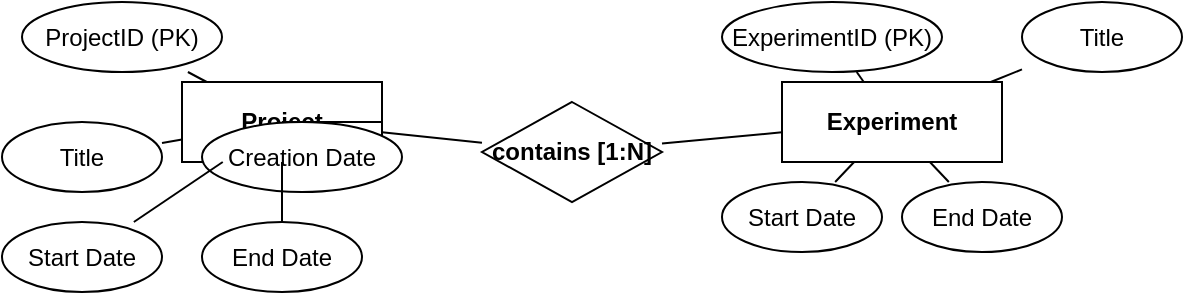 <mxfile version="26.0.14">
  <diagram name="Page-1" id="1guRK6Z7g-ppSAmPGCe-">
    <mxGraphModel dx="2415" dy="2103" grid="1" gridSize="10" guides="1" tooltips="1" connect="1" arrows="1" fold="1" page="1" pageScale="1" pageWidth="827" pageHeight="1169" math="0" shadow="0">
      <root>
        <!-- Root layer -->
        <mxCell id="0"/>
        <mxCell id="1" parent="0"/>

        <!-- 1) ENTITY: Project -->
        <mxCell id="E_Project" value="Project" style="shape=rectangle;whiteSpace=wrap;html=1;align=center;fontStyle=1;" vertex="1" parent="1">
          <mxGeometry x="100" y="40" width="100" height="40" as="geometry"/>
        </mxCell>
        <!-- Project Attributes -->
        <mxCell id="A_ProjectID" value="ProjectID (PK)" style="shape=ellipse;whiteSpace=wrap;html=1;" vertex="1" parent="1">
          <mxGeometry x="20" y="0" width="100" height="35" as="geometry"/>
        </mxCell>
        <mxCell id="A_PTitle" value="Title" style="shape=ellipse;whiteSpace=wrap;html=1;" vertex="1" parent="1">
          <mxGeometry x="10" y="60" width="80" height="35" as="geometry"/>
        </mxCell>
        <mxCell id="A_PStart" value="Start Date" style="shape=ellipse;whiteSpace=wrap;html=1;" vertex="1" parent="1">
          <mxGeometry x="10" y="110" width="80" height="35" as="geometry"/>
        </mxCell>
        <mxCell id="A_PEnd" value="End Date" style="shape=ellipse;whiteSpace=wrap;html=1;" vertex="1" parent="1">
          <mxGeometry x="110" y="110" width="80" height="35" as="geometry"/>
        </mxCell>
        <mxCell id="A_PCreation" value="Creation Date" style="shape=ellipse;whiteSpace=wrap;html=1;" vertex="1" parent="1">
          <mxGeometry x="110" y="60" width="100" height="35" as="geometry"/>
        </mxCell>
        <!-- Edges from Project to its attributes -->
        <mxCell id="EA_P1" edge="1" parent="1" source="E_Project" target="A_ProjectID" style="endArrow=none;startArrow=none;">
          <mxGeometry relative="1" as="geometry"/>
        </mxCell>
        <mxCell id="EA_P2" edge="1" parent="1" source="E_Project" target="A_PTitle" style="endArrow=none;startArrow=none;">
          <mxGeometry relative="1" as="geometry"/>
        </mxCell>
        <mxCell id="EA_P3" edge="1" parent="1" source="E_Project" target="A_PStart" style="endArrow=none;startArrow=none;">
          <mxGeometry relative="1" as="geometry"/>
        </mxCell>
        <mxCell id="EA_P4" edge="1" parent="1" source="E_Project" target="A_PEnd" style="endArrow=none;startArrow=none;">
          <mxGeometry relative="1" as="geometry"/>
        </mxCell>
        <mxCell id="EA_P5" edge="1" parent="1" source="E_Project" target="A_PCreation" style="endArrow=none;startArrow=none;">
          <mxGeometry relative="1" as="geometry"/>
        </mxCell>

        <!-- 2) ENTITY: Experiment -->
        <mxCell id="E_Experiment" value="Experiment" style="shape=rectangle;whiteSpace=wrap;html=1;align=center;fontStyle=1;" vertex="1" parent="1">
          <mxGeometry x="400" y="40" width="110" height="40" as="geometry"/>
        </mxCell>
        <!-- Experiment Attributes -->
        <mxCell id="A_ExpID" value="ExperimentID (PK)" style="shape=ellipse;whiteSpace=wrap;html=1;" vertex="1" parent="1">
          <mxGeometry x="370" y="0" width="110" height="35" as="geometry"/>
        </mxCell>
        <mxCell id="A_ExpTitle" value="Title" style="shape=ellipse;whiteSpace=wrap;html=1;" vertex="1" parent="1">
          <mxGeometry x="520" y="0" width="80" height="35" as="geometry"/>
        </mxCell>
        <mxCell id="A_ExpStart" value="Start Date" style="shape=ellipse;whiteSpace=wrap;html=1;" vertex="1" parent="1">
          <mxGeometry x="370" y="90" width="80" height="35" as="geometry"/>
        </mxCell>
        <mxCell id="A_ExpEnd" value="End Date" style="shape=ellipse;whiteSpace=wrap;html=1;" vertex="1" parent="1">
          <mxGeometry x="460" y="90" width="80" height="35" as="geometry"/>
        </mxCell>
        <!-- Edges from Experiment to attributes -->
        <mxCell id="EA_Exp1" edge="1" parent="1" source="E_Experiment" target="A_ExpID" style="endArrow=none;startArrow=none;">
          <mxGeometry relative="1" as="geometry"/>
        </mxCell>
        <mxCell id="EA_Exp2" edge="1" parent="1" source="E_Experiment" target="A_ExpTitle" style="endArrow=none;startArrow=none;">
          <mxGeometry relative="1" as="geometry"/>
        </mxCell>
        <mxCell id="EA_Exp3" edge="1" parent="1" source="E_Experiment" target="A_ExpStart" style="endArrow=none;startArrow=none;">
          <mxGeometry relative="1" as="geometry"/>
        </mxCell>
        <mxCell id="EA_Exp4" edge="1" parent="1" source="E_Experiment" target="A_ExpEnd" style="endArrow=none;startArrow=none;">
          <mxGeometry relative="1" as="geometry"/>
        </mxCell>

        <!-- RELATIONSHIP: contains [1:N] -->
        <mxCell id="R_contains" value="contains [1:N]" style="shape=rhombus;whiteSpace=wrap;html=1;align=center;fontStyle=1;" vertex="1" parent="1">
          <mxGeometry x="250" y="50" width="90" height="50" as="geometry"/>
        </mxCell>
        <!-- Edges from Relationship diamond to Entities -->
        <mxCell id="ER_contains_Proj" edge="1" parent="1" source="R_contains" target="E_Project" style="endArrow=none;startArrow=none;">
          <mxGeometry relative="1" as="geometry"/>
        </mxCell>
        <mxCell id="ER_contains_Exp" edge="1" parent="1" source="R_contains" target="E_Experiment" style="endArrow=none;startArrow=none;">
          <mxGeometry relative="1" as="geometry"/>
        </mxCell>

      </root>
    </mxGraphModel>
  </diagram>
</mxfile>
